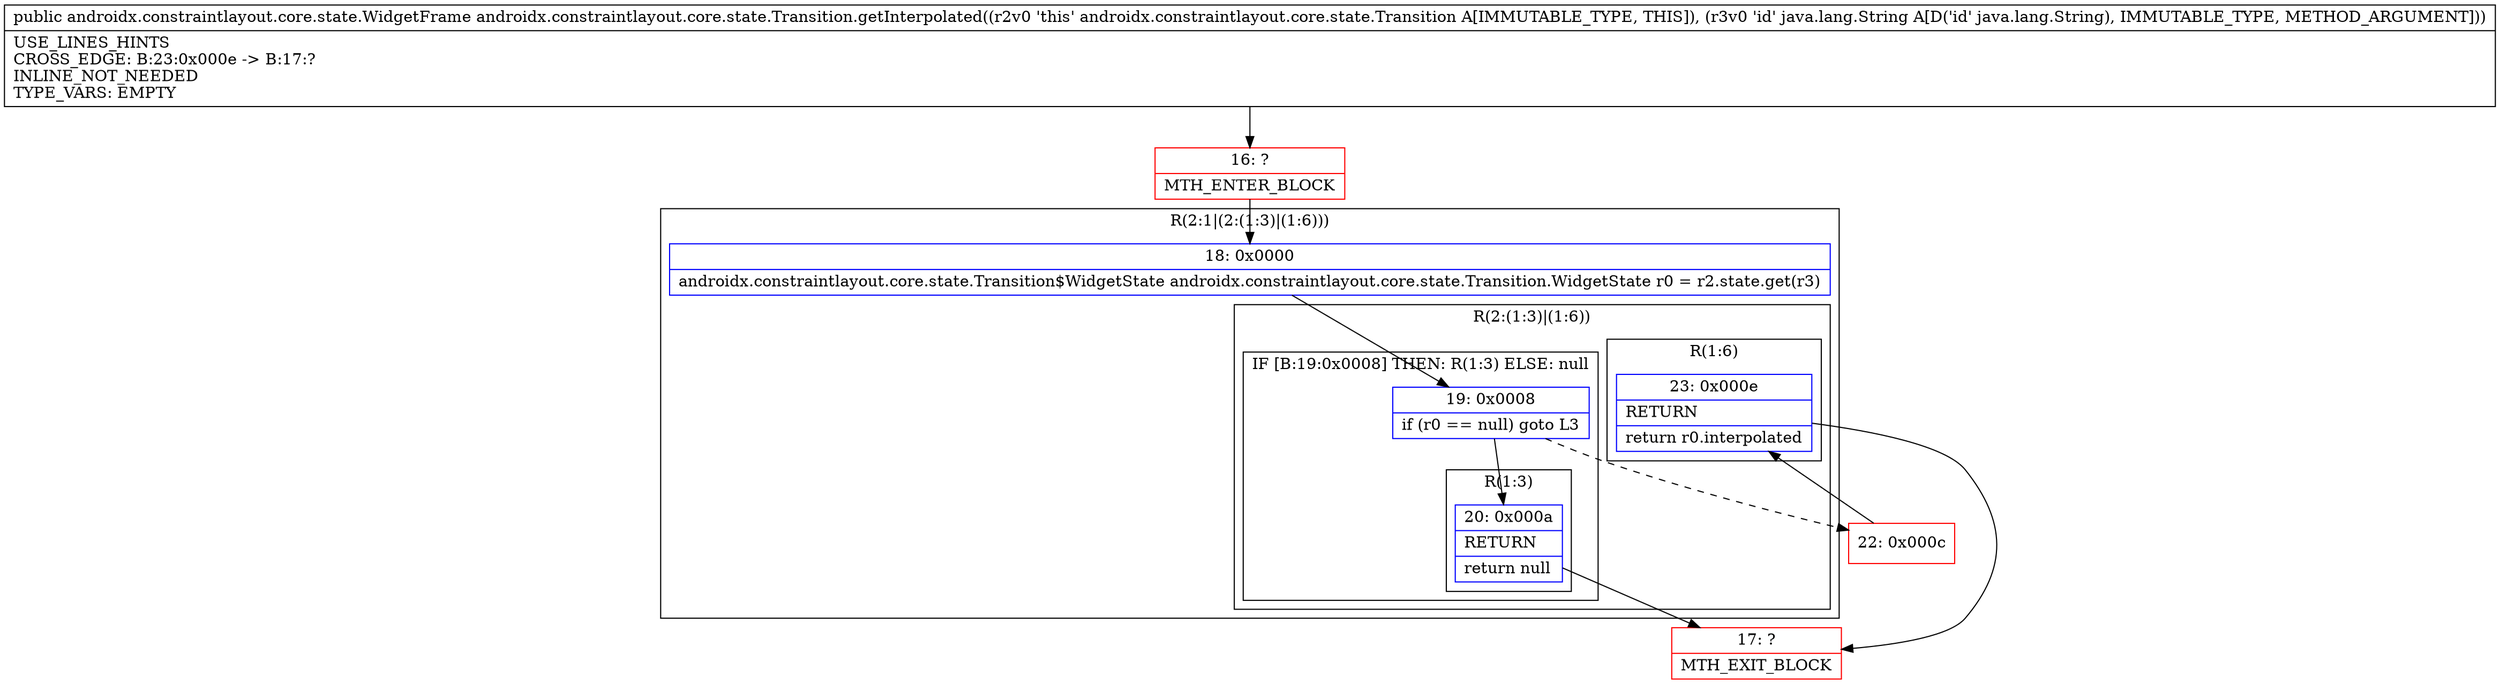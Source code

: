 digraph "CFG forandroidx.constraintlayout.core.state.Transition.getInterpolated(Ljava\/lang\/String;)Landroidx\/constraintlayout\/core\/state\/WidgetFrame;" {
subgraph cluster_Region_1287806801 {
label = "R(2:1|(2:(1:3)|(1:6)))";
node [shape=record,color=blue];
Node_18 [shape=record,label="{18\:\ 0x0000|androidx.constraintlayout.core.state.Transition$WidgetState androidx.constraintlayout.core.state.Transition.WidgetState r0 = r2.state.get(r3)\l}"];
subgraph cluster_Region_25201694 {
label = "R(2:(1:3)|(1:6))";
node [shape=record,color=blue];
subgraph cluster_IfRegion_819328685 {
label = "IF [B:19:0x0008] THEN: R(1:3) ELSE: null";
node [shape=record,color=blue];
Node_19 [shape=record,label="{19\:\ 0x0008|if (r0 == null) goto L3\l}"];
subgraph cluster_Region_1775722042 {
label = "R(1:3)";
node [shape=record,color=blue];
Node_20 [shape=record,label="{20\:\ 0x000a|RETURN\l|return null\l}"];
}
}
subgraph cluster_Region_1733225678 {
label = "R(1:6)";
node [shape=record,color=blue];
Node_23 [shape=record,label="{23\:\ 0x000e|RETURN\l|return r0.interpolated\l}"];
}
}
}
Node_16 [shape=record,color=red,label="{16\:\ ?|MTH_ENTER_BLOCK\l}"];
Node_17 [shape=record,color=red,label="{17\:\ ?|MTH_EXIT_BLOCK\l}"];
Node_22 [shape=record,color=red,label="{22\:\ 0x000c}"];
MethodNode[shape=record,label="{public androidx.constraintlayout.core.state.WidgetFrame androidx.constraintlayout.core.state.Transition.getInterpolated((r2v0 'this' androidx.constraintlayout.core.state.Transition A[IMMUTABLE_TYPE, THIS]), (r3v0 'id' java.lang.String A[D('id' java.lang.String), IMMUTABLE_TYPE, METHOD_ARGUMENT]))  | USE_LINES_HINTS\lCROSS_EDGE: B:23:0x000e \-\> B:17:?\lINLINE_NOT_NEEDED\lTYPE_VARS: EMPTY\l}"];
MethodNode -> Node_16;Node_18 -> Node_19;
Node_19 -> Node_20;
Node_19 -> Node_22[style=dashed];
Node_20 -> Node_17;
Node_23 -> Node_17;
Node_16 -> Node_18;
Node_22 -> Node_23;
}

